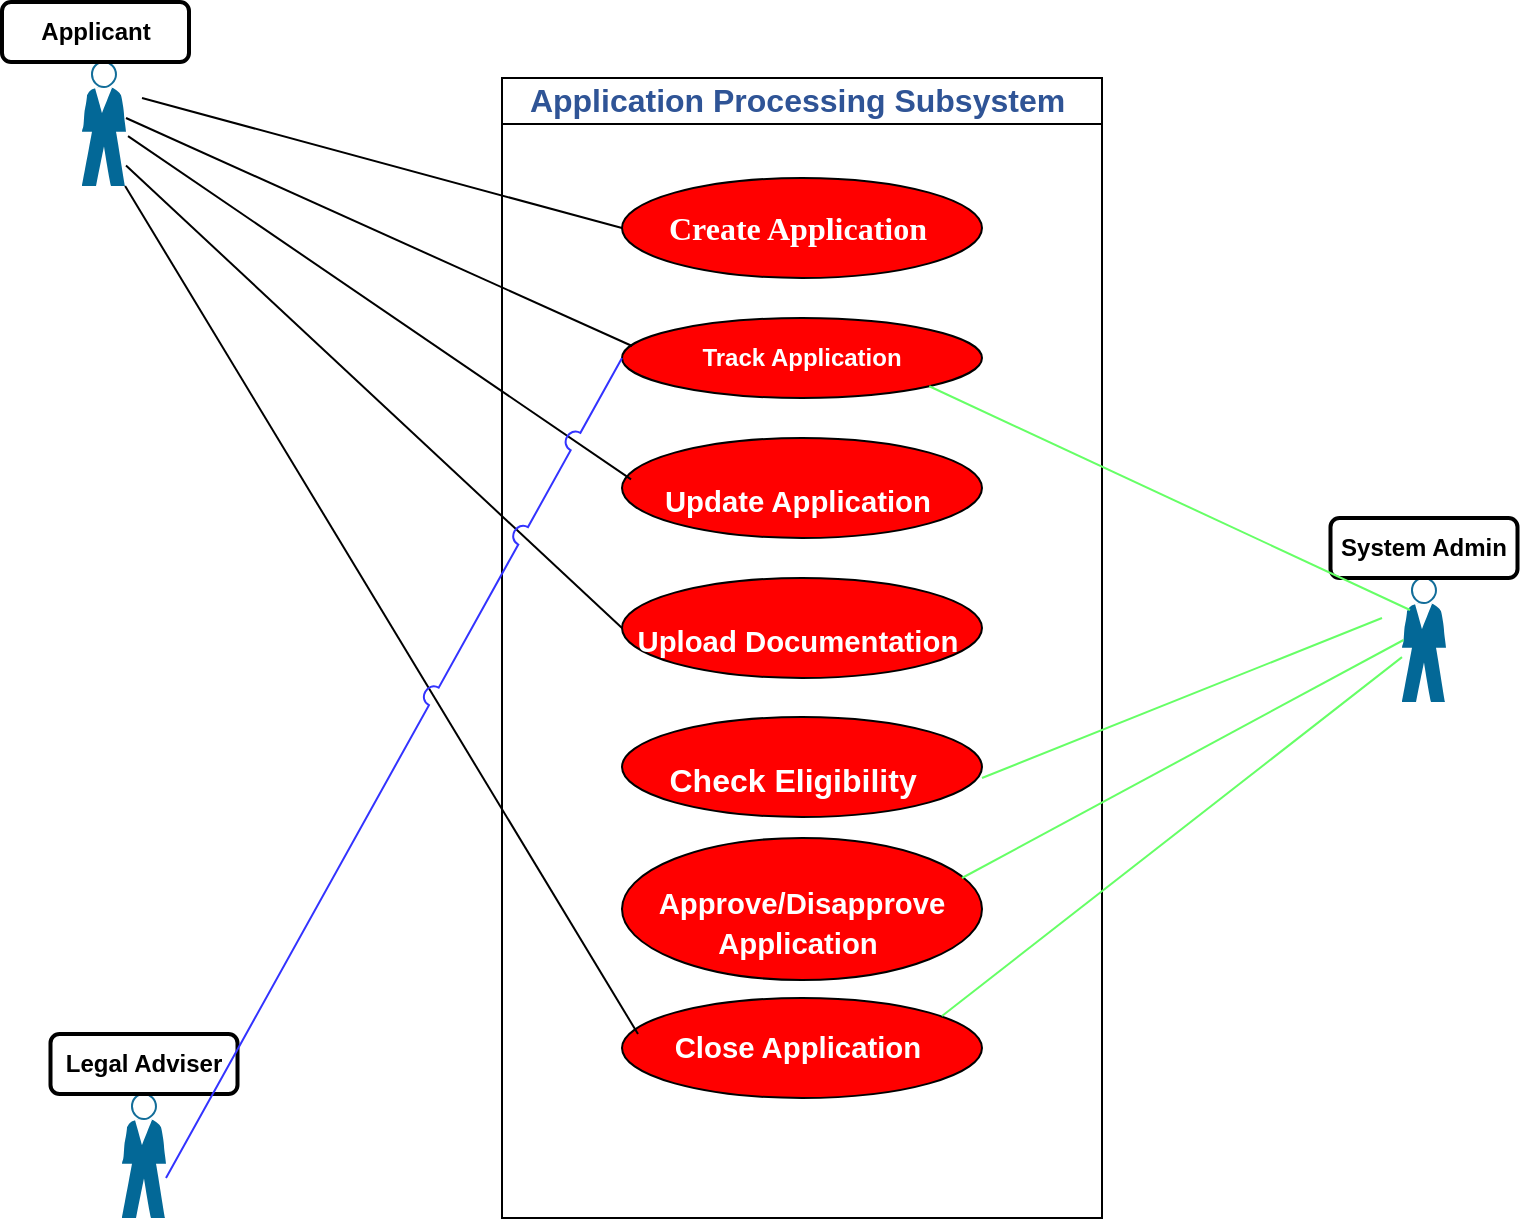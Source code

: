 <mxfile version="24.5.1" type="github">
  <diagram name="Page-1" id="SN_yCZLMKTXuiHwDD62p">
    <mxGraphModel dx="880" dy="460" grid="1" gridSize="10" guides="1" tooltips="1" connect="1" arrows="1" fold="1" page="1" pageScale="1" pageWidth="827" pageHeight="1169" math="0" shadow="0">
      <root>
        <mxCell id="0" />
        <mxCell id="1" parent="0" />
        <mxCell id="HvkSVOpj_L1ZcVZL3_tX-1" value="&lt;span style=&quot;-webkit-user-drag: none; -webkit-tap-highlight-color: transparent; margin: 0px; padding: 0px; user-select: text; text-align: left; text-indent: 48px; white-space-collapse: preserve; background-color: rgb(255, 255, 255); color: rgb(47, 84, 150); font-size: 12pt; line-height: 20.504px; font-family: &amp;quot;Calibri Light&amp;quot;, &amp;quot;Calibri Light_EmbeddedFont&amp;quot;, &amp;quot;Calibri Light_MSFontService&amp;quot;, sans-serif; font-variant-ligatures: none !important;&quot; class=&quot;TextRun SCXW82312614 BCX0&quot; lang=&quot;EN-CA&quot; data-contrast=&quot;none&quot;&gt;&lt;span style=&quot;-webkit-user-drag: none; -webkit-tap-highlight-color: transparent; margin: 0px; padding: 0px; user-select: text;&quot; class=&quot;NormalTextRun SCXW82312614 BCX0&quot;&gt;Application Processing Subsystem&lt;/span&gt;&lt;/span&gt;&lt;span style=&quot;-webkit-user-drag: none; -webkit-tap-highlight-color: transparent; margin: 0px; padding: 0px; user-select: text; font-weight: 400; text-align: left; text-indent: 48px; white-space-collapse: preserve; background-color: rgb(255, 255, 255); font-size: 12pt; line-height: 20.504px; font-family: &amp;quot;Calibri Light&amp;quot;, &amp;quot;Calibri Light_EmbeddedFont&amp;quot;, &amp;quot;Calibri Light_MSFontService&amp;quot;, sans-serif; color: rgb(47, 84, 150);&quot; data-ccp-props=&quot;{&amp;quot;201341983&amp;quot;:0,&amp;quot;335559685&amp;quot;:1440,&amp;quot;335559731&amp;quot;:720,&amp;quot;335559739&amp;quot;:160,&amp;quot;335559740&amp;quot;:259}&quot; class=&quot;EOP SCXW82312614 BCX0&quot;&gt;&amp;nbsp;&lt;/span&gt;" style="swimlane;whiteSpace=wrap;html=1;" vertex="1" parent="1">
          <mxGeometry x="290" y="240" width="300" height="570" as="geometry" />
        </mxCell>
        <mxCell id="HvkSVOpj_L1ZcVZL3_tX-2" value="&lt;b&gt;&lt;font color=&quot;#ffffff&quot;&gt;&lt;span style=&quot;-webkit-user-drag: none; -webkit-tap-highlight-color: transparent; margin: 0px; padding: 0px; user-select: text; text-align: justify; white-space-collapse: preserve; font-size: 12pt; line-height: 27px; font-family: &amp;quot;Times New Roman&amp;quot;, &amp;quot;Times New Roman_EmbeddedFont&amp;quot;, &amp;quot;Times New Roman_MSFontService&amp;quot;, serif; font-variant-ligatures: none !important;&quot; class=&quot;TextRun SCXW160247096 BCX0&quot; lang=&quot;EN-CA&quot; data-contrast=&quot;auto&quot;&gt;&lt;span style=&quot;-webkit-user-drag: none; -webkit-tap-highlight-color: transparent; margin: 0px; padding: 0px; user-select: text;&quot; class=&quot;NormalTextRun SCXW160247096 BCX0&quot;&gt;Create Application&lt;/span&gt;&lt;/span&gt;&lt;span style=&quot;-webkit-user-drag: none; -webkit-tap-highlight-color: transparent; margin: 0px; padding: 0px; user-select: text; text-align: justify; white-space-collapse: preserve; font-size: 12pt; line-height: 27px; font-family: &amp;quot;Times New Roman&amp;quot;, &amp;quot;Times New Roman_EmbeddedFont&amp;quot;, &amp;quot;Times New Roman_MSFontService&amp;quot;, serif;&quot; data-ccp-props=&quot;{&amp;quot;201341983&amp;quot;:0,&amp;quot;335551550&amp;quot;:6,&amp;quot;335551620&amp;quot;:6,&amp;quot;335559740&amp;quot;:360}&quot; class=&quot;EOP SCXW160247096 BCX0&quot;&gt;&amp;nbsp;&lt;/span&gt;&lt;/font&gt;&lt;/b&gt;" style="ellipse;whiteSpace=wrap;html=1;fillColor=#FF0000;" vertex="1" parent="HvkSVOpj_L1ZcVZL3_tX-1">
          <mxGeometry x="60" y="50" width="180" height="50" as="geometry" />
        </mxCell>
        <mxCell id="HvkSVOpj_L1ZcVZL3_tX-8" value="&lt;b&gt;&lt;font color=&quot;#ffffff&quot;&gt;&lt;br&gt;&lt;span style=&quot;-webkit-user-drag: none; -webkit-tap-highlight-color: transparent; margin: 0px; padding: 0px; user-select: text; font-style: normal; font-variant-caps: normal; letter-spacing: normal; orphans: 2; text-align: justify; text-indent: 0px; text-transform: none; widows: 2; word-spacing: 0px; -webkit-text-stroke-width: 0px; white-space: pre-wrap; text-decoration-thickness: initial; text-decoration-style: initial; text-decoration-color: initial; font-size: 12pt; line-height: 28.5px; font-family: Calibri, Calibri_EmbeddedFont, Calibri_MSFontService, sans-serif; font-variant-ligatures: none !important;&quot; class=&quot;TextRun SCXW63928697 BCX0&quot; lang=&quot;EN-CA&quot; data-contrast=&quot;auto&quot;&gt;&lt;span style=&quot;-webkit-user-drag: none; -webkit-tap-highlight-color: transparent; margin: 0px; padding: 0px; user-select: text;&quot; class=&quot;NormalTextRun SCXW63928697 BCX0&quot;&gt;Check Eligibility &lt;/span&gt;&lt;/span&gt;&lt;span style=&quot;-webkit-user-drag: none; -webkit-tap-highlight-color: transparent; margin: 0px; padding: 0px; user-select: text; font-style: normal; font-variant-ligatures: normal; font-variant-caps: normal; letter-spacing: normal; orphans: 2; text-align: justify; text-indent: 0px; text-transform: none; widows: 2; word-spacing: 0px; -webkit-text-stroke-width: 0px; white-space: pre-wrap; text-decoration-thickness: initial; text-decoration-style: initial; text-decoration-color: initial; font-size: 12pt; line-height: 28.5px; font-family: Calibri, Calibri_EmbeddedFont, Calibri_MSFontService, sans-serif;&quot; data-ccp-props=&quot;{&amp;quot;201341983&amp;quot;:0,&amp;quot;335551550&amp;quot;:6,&amp;quot;335551620&amp;quot;:6,&amp;quot;335559740&amp;quot;:360}&quot; class=&quot;EOP SCXW63928697 BCX0&quot;&gt;&amp;nbsp;&lt;/span&gt;&lt;br&gt;&lt;/font&gt;&lt;/b&gt;" style="ellipse;whiteSpace=wrap;html=1;fillColor=#FF0000;" vertex="1" parent="HvkSVOpj_L1ZcVZL3_tX-1">
          <mxGeometry x="60" y="319.5" width="180" height="50" as="geometry" />
        </mxCell>
        <mxCell id="HvkSVOpj_L1ZcVZL3_tX-7" value="&lt;font color=&quot;#ffffff&quot;&gt;&lt;b&gt;&lt;br&gt;&lt;span style=&quot;-webkit-user-drag: none; -webkit-tap-highlight-color: transparent; margin: 0px; padding: 0px; user-select: text; font-style: normal; font-variant-caps: normal; letter-spacing: normal; orphans: 2; text-align: justify; text-indent: 0px; text-transform: none; widows: 2; word-spacing: 0px; -webkit-text-stroke-width: 0px; white-space: pre-wrap; text-decoration-thickness: initial; text-decoration-style: initial; text-decoration-color: initial; font-size: 11pt; line-height: 19.275px; font-family: Calibri, Calibri_EmbeddedFont, Calibri_MSFontService, sans-serif; font-variant-ligatures: none !important;&quot; class=&quot;TextRun SCXW218336819 BCX0&quot; lang=&quot;EN-CA&quot; data-contrast=&quot;auto&quot;&gt;&lt;span style=&quot;-webkit-user-drag: none; -webkit-tap-highlight-color: transparent; margin: 0px; padding: 0px; user-select: text;&quot; class=&quot;NormalTextRun SCXW218336819 BCX0&quot;&gt;Upload Documentation&lt;/span&gt;&lt;/span&gt;&lt;span style=&quot;-webkit-user-drag: none; -webkit-tap-highlight-color: transparent; margin: 0px; padding: 0px; user-select: text; font-style: normal; font-variant-ligatures: normal; font-variant-caps: normal; letter-spacing: normal; orphans: 2; text-align: justify; text-indent: 0px; text-transform: none; widows: 2; word-spacing: 0px; -webkit-text-stroke-width: 0px; white-space: pre-wrap; text-decoration-thickness: initial; text-decoration-style: initial; text-decoration-color: initial; font-size: 11pt; line-height: 19.275px; font-family: Calibri, Calibri_EmbeddedFont, Calibri_MSFontService, sans-serif;&quot; data-ccp-props=&quot;{&amp;quot;201341983&amp;quot;:0,&amp;quot;335551550&amp;quot;:6,&amp;quot;335551620&amp;quot;:6,&amp;quot;335559740&amp;quot;:257}&quot; class=&quot;EOP SCXW218336819 BCX0&quot;&gt;&amp;nbsp;&lt;/span&gt;&lt;/b&gt;&lt;br&gt;&lt;/font&gt;" style="ellipse;whiteSpace=wrap;html=1;fillColor=#FF0000;" vertex="1" parent="HvkSVOpj_L1ZcVZL3_tX-1">
          <mxGeometry x="60" y="250" width="180" height="50" as="geometry" />
        </mxCell>
        <mxCell id="HvkSVOpj_L1ZcVZL3_tX-6" value="&lt;font color=&quot;#ffffff&quot;&gt;&lt;b&gt;&lt;br&gt;&lt;span style=&quot;-webkit-user-drag: none; -webkit-tap-highlight-color: transparent; margin: 0px; padding: 0px; user-select: text; font-style: normal; font-variant-caps: normal; letter-spacing: normal; orphans: 2; text-align: justify; text-indent: 0px; text-transform: none; widows: 2; word-spacing: 0px; -webkit-text-stroke-width: 0px; white-space: pre-wrap; text-decoration-thickness: initial; text-decoration-style: initial; text-decoration-color: initial; font-size: 11pt; line-height: 19.275px; font-family: Calibri, Calibri_EmbeddedFont, Calibri_MSFontService, sans-serif; font-variant-ligatures: none !important;&quot; class=&quot;TextRun SCXW218827450 BCX0&quot; lang=&quot;EN-CA&quot; data-contrast=&quot;auto&quot;&gt;&lt;span style=&quot;-webkit-user-drag: none; -webkit-tap-highlight-color: transparent; margin: 0px; padding: 0px; user-select: text;&quot; class=&quot;NormalTextRun SCXW218827450 BCX0&quot;&gt;Update Application&lt;/span&gt;&lt;/span&gt;&lt;span style=&quot;-webkit-user-drag: none; -webkit-tap-highlight-color: transparent; margin: 0px; padding: 0px; user-select: text; font-style: normal; font-variant-ligatures: normal; font-variant-caps: normal; letter-spacing: normal; orphans: 2; text-align: justify; text-indent: 0px; text-transform: none; widows: 2; word-spacing: 0px; -webkit-text-stroke-width: 0px; white-space: pre-wrap; text-decoration-thickness: initial; text-decoration-style: initial; text-decoration-color: initial; font-size: 11pt; line-height: 19.275px; font-family: Calibri, Calibri_EmbeddedFont, Calibri_MSFontService, sans-serif;&quot; data-ccp-props=&quot;{&amp;quot;134233117&amp;quot;:false,&amp;quot;134233118&amp;quot;:false,&amp;quot;201341983&amp;quot;:0,&amp;quot;335551550&amp;quot;:6,&amp;quot;335551620&amp;quot;:6,&amp;quot;335559685&amp;quot;:0,&amp;quot;335559737&amp;quot;:0,&amp;quot;335559738&amp;quot;:0,&amp;quot;335559739&amp;quot;:160,&amp;quot;335559740&amp;quot;:257}&quot; class=&quot;EOP SCXW218827450 BCX0&quot;&gt;&amp;nbsp;&lt;/span&gt;&lt;/b&gt;&lt;br&gt;&lt;/font&gt;" style="ellipse;whiteSpace=wrap;html=1;fillColor=#FF0000;" vertex="1" parent="HvkSVOpj_L1ZcVZL3_tX-1">
          <mxGeometry x="60" y="180" width="180" height="50" as="geometry" />
        </mxCell>
        <mxCell id="HvkSVOpj_L1ZcVZL3_tX-5" value="&lt;font style=&quot;&quot; color=&quot;#ffffff&quot;&gt;&lt;b&gt;Track Application&lt;/b&gt;&lt;/font&gt;" style="ellipse;whiteSpace=wrap;html=1;fillColor=#FF0000;" vertex="1" parent="HvkSVOpj_L1ZcVZL3_tX-1">
          <mxGeometry x="60" y="120" width="180" height="40" as="geometry" />
        </mxCell>
        <mxCell id="HvkSVOpj_L1ZcVZL3_tX-10" value="&lt;b&gt;&lt;font color=&quot;#ffffff&quot;&gt;&lt;br&gt;&lt;span style=&quot;-webkit-user-drag: none; -webkit-tap-highlight-color: transparent; margin: 0px; padding: 0px; user-select: text; font-style: normal; font-variant-caps: normal; letter-spacing: normal; orphans: 2; text-align: justify; text-indent: 0px; text-transform: none; widows: 2; word-spacing: 0px; -webkit-text-stroke-width: 0px; white-space: pre-wrap; text-decoration-thickness: initial; text-decoration-style: initial; text-decoration-color: initial; font-size: 11pt; line-height: 19.275px; font-family: Calibri, Calibri_EmbeddedFont, Calibri_MSFontService, sans-serif; font-variant-ligatures: none !important;&quot; class=&quot;TextRun SCXW69679106 BCX0&quot; lang=&quot;EN-CA&quot; data-contrast=&quot;auto&quot;&gt;&lt;span style=&quot;-webkit-user-drag: none; -webkit-tap-highlight-color: transparent; margin: 0px; padding: 0px; user-select: text;&quot; class=&quot;NormalTextRun SCXW69679106 BCX0&quot;&gt;Approve&lt;/span&gt;&lt;span style=&quot;-webkit-user-drag: none; -webkit-tap-highlight-color: transparent; margin: 0px; padding: 0px; user-select: text;&quot; class=&quot;NormalTextRun SCXW69679106 BCX0&quot;&gt;/Disapprove&lt;/span&gt;&lt;span style=&quot;-webkit-user-drag: none; -webkit-tap-highlight-color: transparent; margin: 0px; padding: 0px; user-select: text;&quot; class=&quot;NormalTextRun SCXW69679106 BCX0&quot;&gt; &lt;/span&gt;&lt;span style=&quot;-webkit-user-drag: none; -webkit-tap-highlight-color: transparent; margin: 0px; padding: 0px; user-select: text;&quot; class=&quot;NormalTextRun SCXW69679106 BCX0&quot;&gt;Application&lt;/span&gt;&lt;/span&gt;&lt;span style=&quot;-webkit-user-drag: none; -webkit-tap-highlight-color: transparent; margin: 0px; padding: 0px; user-select: text; font-style: normal; font-variant-ligatures: normal; font-variant-caps: normal; letter-spacing: normal; orphans: 2; text-align: justify; text-indent: 0px; text-transform: none; widows: 2; word-spacing: 0px; -webkit-text-stroke-width: 0px; white-space: pre-wrap; text-decoration-thickness: initial; text-decoration-style: initial; text-decoration-color: initial; font-size: 11pt; line-height: 19.275px; font-family: Calibri, Calibri_EmbeddedFont, Calibri_MSFontService, sans-serif;&quot; data-ccp-props=&quot;{&amp;quot;134233117&amp;quot;:false,&amp;quot;134233118&amp;quot;:false,&amp;quot;201341983&amp;quot;:0,&amp;quot;335551550&amp;quot;:6,&amp;quot;335551620&amp;quot;:6,&amp;quot;335559685&amp;quot;:0,&amp;quot;335559737&amp;quot;:0,&amp;quot;335559738&amp;quot;:0,&amp;quot;335559739&amp;quot;:160,&amp;quot;335559740&amp;quot;:257}&quot; class=&quot;EOP SCXW69679106 BCX0&quot;&gt;&amp;nbsp;&lt;/span&gt;&lt;br&gt;&lt;/font&gt;&lt;/b&gt;" style="ellipse;whiteSpace=wrap;html=1;fillColor=#FF0000;" vertex="1" parent="HvkSVOpj_L1ZcVZL3_tX-1">
          <mxGeometry x="60" y="380" width="180" height="71" as="geometry" />
        </mxCell>
        <mxCell id="HvkSVOpj_L1ZcVZL3_tX-9" value="&lt;b&gt;&lt;font color=&quot;#ffffff&quot;&gt;&lt;span style=&quot;-webkit-user-drag: none; -webkit-tap-highlight-color: transparent; margin: 0px; padding: 0px; user-select: text; text-align: justify; white-space-collapse: preserve; font-size: 11pt; line-height: 19.275px; font-family: Calibri, Calibri_EmbeddedFont, Calibri_MSFontService, sans-serif; font-variant-ligatures: none !important;&quot; class=&quot;TextRun SCXW146942056 BCX0&quot; lang=&quot;EN-CA&quot; data-contrast=&quot;auto&quot;&gt;&lt;span style=&quot;-webkit-user-drag: none; -webkit-tap-highlight-color: transparent; margin: 0px; padding: 0px; user-select: text;&quot; class=&quot;NormalTextRun SCXW146942056 BCX0&quot;&gt;Close Application&lt;/span&gt;&lt;/span&gt;&lt;span style=&quot;-webkit-user-drag: none; -webkit-tap-highlight-color: transparent; margin: 0px; padding: 0px; user-select: text; text-align: justify; white-space-collapse: preserve; font-size: 11pt; line-height: 19.275px; font-family: Calibri, Calibri_EmbeddedFont, Calibri_MSFontService, sans-serif;&quot; data-ccp-props=&quot;{&amp;quot;134233117&amp;quot;:false,&amp;quot;134233118&amp;quot;:false,&amp;quot;201341983&amp;quot;:0,&amp;quot;335551550&amp;quot;:6,&amp;quot;335551620&amp;quot;:6,&amp;quot;335559685&amp;quot;:0,&amp;quot;335559737&amp;quot;:0,&amp;quot;335559738&amp;quot;:0,&amp;quot;335559739&amp;quot;:160,&amp;quot;335559740&amp;quot;:257}&quot; class=&quot;EOP SCXW146942056 BCX0&quot;&gt;&amp;nbsp;&lt;/span&gt;&lt;/font&gt;&lt;/b&gt;" style="ellipse;whiteSpace=wrap;html=1;fillColor=#FF0000;" vertex="1" parent="HvkSVOpj_L1ZcVZL3_tX-1">
          <mxGeometry x="60" y="460" width="180" height="50" as="geometry" />
        </mxCell>
        <mxCell id="HvkSVOpj_L1ZcVZL3_tX-11" style="edgeStyle=orthogonalEdgeStyle;rounded=0;orthogonalLoop=1;jettySize=auto;html=1;exitX=0.5;exitY=1;exitDx=0;exitDy=0;" edge="1" parent="HvkSVOpj_L1ZcVZL3_tX-1" source="HvkSVOpj_L1ZcVZL3_tX-10" target="HvkSVOpj_L1ZcVZL3_tX-10">
          <mxGeometry relative="1" as="geometry" />
        </mxCell>
        <mxCell id="HvkSVOpj_L1ZcVZL3_tX-3" value="" style="shape=mxgraph.cisco.people.standing_man;html=1;pointerEvents=1;dashed=0;fillColor=#036897;strokeColor=#ffffff;strokeWidth=2;verticalLabelPosition=bottom;verticalAlign=top;align=center;outlineConnect=0;" vertex="1" parent="1">
          <mxGeometry x="80" y="232" width="22" height="62" as="geometry" />
        </mxCell>
        <mxCell id="HvkSVOpj_L1ZcVZL3_tX-4" value="" style="shape=mxgraph.cisco.people.standing_man;html=1;pointerEvents=1;dashed=0;fillColor=#036897;strokeColor=#ffffff;strokeWidth=2;verticalLabelPosition=bottom;verticalAlign=top;align=center;outlineConnect=0;" vertex="1" parent="1">
          <mxGeometry x="100" y="748" width="22" height="62" as="geometry" />
        </mxCell>
        <mxCell id="HvkSVOpj_L1ZcVZL3_tX-12" value="" style="shape=mxgraph.cisco.people.standing_man;html=1;pointerEvents=1;dashed=0;fillColor=#036897;strokeColor=#ffffff;strokeWidth=2;verticalLabelPosition=bottom;verticalAlign=top;align=center;outlineConnect=0;" vertex="1" parent="1">
          <mxGeometry x="740" y="490" width="22" height="62" as="geometry" />
        </mxCell>
        <mxCell id="HvkSVOpj_L1ZcVZL3_tX-14" value="" style="endArrow=none;html=1;rounded=0;exitX=0;exitY=0.5;exitDx=0;exitDy=0;" edge="1" parent="1" source="HvkSVOpj_L1ZcVZL3_tX-7">
          <mxGeometry width="50" height="50" relative="1" as="geometry">
            <mxPoint x="361.544" y="512.709" as="sourcePoint" />
            <mxPoint x="102" y="283.706" as="targetPoint" />
            <Array as="points" />
          </mxGeometry>
        </mxCell>
        <mxCell id="HvkSVOpj_L1ZcVZL3_tX-15" value="&lt;b&gt;Applicant&lt;/b&gt;" style="rounded=1;whiteSpace=wrap;html=1;strokeWidth=2;fillWeight=4;hachureGap=8;hachureAngle=45;fillColor=none;" vertex="1" parent="1">
          <mxGeometry x="40" y="202" width="93.5" height="30" as="geometry" />
        </mxCell>
        <mxCell id="HvkSVOpj_L1ZcVZL3_tX-16" value="&lt;b&gt;Legal Adviser&lt;/b&gt;" style="rounded=1;whiteSpace=wrap;html=1;strokeWidth=2;fillWeight=4;hachureGap=8;hachureAngle=45;fillColor=none;" vertex="1" parent="1">
          <mxGeometry x="64.25" y="718" width="93.5" height="30" as="geometry" />
        </mxCell>
        <mxCell id="HvkSVOpj_L1ZcVZL3_tX-17" value="&lt;b&gt;System Admin&lt;/b&gt;" style="rounded=1;whiteSpace=wrap;html=1;strokeWidth=2;fillWeight=4;hachureGap=8;hachureAngle=45;fillColor=none;" vertex="1" parent="1">
          <mxGeometry x="704.25" y="460" width="93.5" height="30" as="geometry" />
        </mxCell>
        <mxCell id="HvkSVOpj_L1ZcVZL3_tX-18" value="" style="endArrow=none;html=1;rounded=0;entryX=1.364;entryY=0.452;entryDx=0;entryDy=0;entryPerimeter=0;" edge="1" parent="1">
          <mxGeometry width="50" height="50" relative="1" as="geometry">
            <mxPoint x="354.544" y="440.709" as="sourcePoint" />
            <mxPoint x="103.008" y="269.024" as="targetPoint" />
            <Array as="points" />
          </mxGeometry>
        </mxCell>
        <mxCell id="HvkSVOpj_L1ZcVZL3_tX-19" value="" style="endArrow=none;html=1;rounded=0;entryX=1.364;entryY=0.129;entryDx=0;entryDy=0;entryPerimeter=0;exitX=0.028;exitY=0.35;exitDx=0;exitDy=0;exitPerimeter=0;" edge="1" parent="1" source="HvkSVOpj_L1ZcVZL3_tX-5">
          <mxGeometry width="50" height="50" relative="1" as="geometry">
            <mxPoint x="390.329" y="382.272" as="sourcePoint" />
            <mxPoint x="101.998" y="259.998" as="targetPoint" />
            <Array as="points" />
          </mxGeometry>
        </mxCell>
        <mxCell id="HvkSVOpj_L1ZcVZL3_tX-20" value="" style="endArrow=none;html=1;rounded=0;exitX=0;exitY=0.5;exitDx=0;exitDy=0;" edge="1" parent="1" source="HvkSVOpj_L1ZcVZL3_tX-2">
          <mxGeometry width="50" height="50" relative="1" as="geometry">
            <mxPoint x="365" y="359" as="sourcePoint" />
            <mxPoint x="110" y="250" as="targetPoint" />
            <Array as="points" />
          </mxGeometry>
        </mxCell>
        <mxCell id="HvkSVOpj_L1ZcVZL3_tX-21" value="" style="endArrow=none;html=1;rounded=0;exitX=0;exitY=0.5;exitDx=0;exitDy=0;entryX=0.98;entryY=1;entryDx=0;entryDy=0;entryPerimeter=0;" edge="1" parent="1" target="HvkSVOpj_L1ZcVZL3_tX-3">
          <mxGeometry width="50" height="50" relative="1" as="geometry">
            <mxPoint x="358" y="718" as="sourcePoint" />
            <mxPoint x="110" y="486.706" as="targetPoint" />
            <Array as="points" />
          </mxGeometry>
        </mxCell>
        <mxCell id="HvkSVOpj_L1ZcVZL3_tX-22" value="" style="endArrow=none;html=1;rounded=0;entryX=1;entryY=1;entryDx=0;entryDy=0;exitX=0.182;exitY=0.258;exitDx=0;exitDy=0;exitPerimeter=0;strokeColor=#66FF66;" edge="1" parent="1" source="HvkSVOpj_L1ZcVZL3_tX-12" target="HvkSVOpj_L1ZcVZL3_tX-5">
          <mxGeometry width="50" height="50" relative="1" as="geometry">
            <mxPoint x="753" y="504" as="sourcePoint" />
            <mxPoint x="499.998" y="389.998" as="targetPoint" />
            <Array as="points" />
          </mxGeometry>
        </mxCell>
        <mxCell id="HvkSVOpj_L1ZcVZL3_tX-23" value="" style="endArrow=none;html=1;rounded=0;entryX=1;entryY=1;entryDx=0;entryDy=0;strokeColor=#66FF66;" edge="1" parent="1">
          <mxGeometry width="50" height="50" relative="1" as="geometry">
            <mxPoint x="730" y="510" as="sourcePoint" />
            <mxPoint x="530" y="590" as="targetPoint" />
            <Array as="points" />
          </mxGeometry>
        </mxCell>
        <mxCell id="HvkSVOpj_L1ZcVZL3_tX-24" value="" style="endArrow=none;html=1;rounded=0;entryX=1;entryY=1;entryDx=0;entryDy=0;exitX=0.035;exitY=0.5;exitDx=0;exitDy=0;exitPerimeter=0;strokeColor=#66FF66;" edge="1" parent="1" source="HvkSVOpj_L1ZcVZL3_tX-12">
          <mxGeometry width="50" height="50" relative="1" as="geometry">
            <mxPoint x="720" y="560" as="sourcePoint" />
            <mxPoint x="520" y="640" as="targetPoint" />
            <Array as="points" />
          </mxGeometry>
        </mxCell>
        <mxCell id="HvkSVOpj_L1ZcVZL3_tX-25" value="" style="endArrow=none;html=1;rounded=0;entryX=1;entryY=1;entryDx=0;entryDy=0;strokeColor=#66FF66;" edge="1" parent="1" source="HvkSVOpj_L1ZcVZL3_tX-12">
          <mxGeometry width="50" height="50" relative="1" as="geometry">
            <mxPoint x="731" y="590" as="sourcePoint" />
            <mxPoint x="510" y="709" as="targetPoint" />
            <Array as="points" />
          </mxGeometry>
        </mxCell>
        <mxCell id="HvkSVOpj_L1ZcVZL3_tX-26" value="" style="endArrow=none;html=1;rounded=0;entryX=0;entryY=0.5;entryDx=0;entryDy=0;jumpStyle=arc;jumpSize=10;strokeColor=#3333FF;" edge="1" parent="1" target="HvkSVOpj_L1ZcVZL3_tX-5">
          <mxGeometry width="50" height="50" relative="1" as="geometry">
            <mxPoint x="122" y="790" as="sourcePoint" />
            <mxPoint x="172" y="740" as="targetPoint" />
          </mxGeometry>
        </mxCell>
      </root>
    </mxGraphModel>
  </diagram>
</mxfile>
